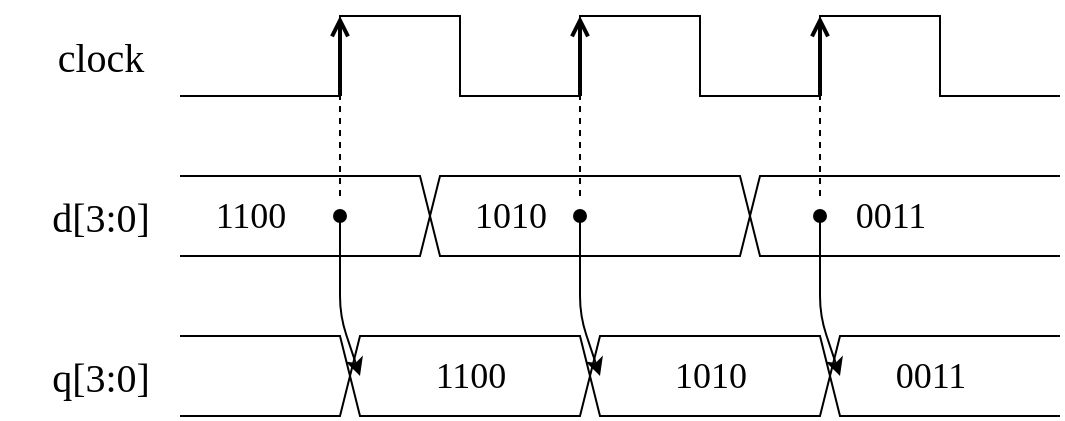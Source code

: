 <mxfile>
    <diagram id="DEDVgENWdLserOj1I3qW" name="ページ1">
        <mxGraphModel dx="1741" dy="454" grid="1" gridSize="10" guides="1" tooltips="1" connect="1" arrows="1" fold="1" page="1" pageScale="1" pageWidth="827" pageHeight="1169" math="0" shadow="0">
            <root>
                <mxCell id="0"/>
                <mxCell id="1" parent="0"/>
                <mxCell id="2" value="" style="endArrow=none;html=1;rounded=0;curved=0;" edge="1" parent="1">
                    <mxGeometry width="50" height="50" relative="1" as="geometry">
                        <mxPoint x="80" y="280" as="sourcePoint"/>
                        <mxPoint x="520" y="280" as="targetPoint"/>
                        <Array as="points">
                            <mxPoint x="160" y="280"/>
                            <mxPoint x="160" y="240"/>
                            <mxPoint x="220" y="240"/>
                            <mxPoint x="220" y="280"/>
                            <mxPoint x="280" y="280"/>
                            <mxPoint x="280" y="240"/>
                            <mxPoint x="340" y="240"/>
                            <mxPoint x="340" y="280"/>
                            <mxPoint x="400" y="280"/>
                            <mxPoint x="400" y="240"/>
                            <mxPoint x="460" y="240"/>
                            <mxPoint x="460" y="280"/>
                        </Array>
                    </mxGeometry>
                </mxCell>
                <mxCell id="3" value="clock" style="text;html=1;align=center;verticalAlign=middle;resizable=0;points=[];autosize=1;strokeColor=none;fillColor=none;fontFamily=Lucida Console;fontSize=20;" vertex="1" parent="1">
                    <mxGeometry y="240" width="80" height="40" as="geometry"/>
                </mxCell>
                <mxCell id="4" value="" style="endArrow=none;html=1;rounded=0;curved=0;" edge="1" parent="1">
                    <mxGeometry width="50" height="50" relative="1" as="geometry">
                        <mxPoint x="80" y="320" as="sourcePoint"/>
                        <mxPoint x="520" y="320" as="targetPoint"/>
                        <Array as="points">
                            <mxPoint x="200" y="320"/>
                            <mxPoint x="210" y="360"/>
                            <mxPoint x="360" y="360"/>
                            <mxPoint x="370" y="320"/>
                        </Array>
                    </mxGeometry>
                </mxCell>
                <mxCell id="5" value="" style="endArrow=none;html=1;rounded=0;curved=0;" edge="1" parent="1">
                    <mxGeometry width="50" height="50" relative="1" as="geometry">
                        <mxPoint x="80" y="360" as="sourcePoint"/>
                        <mxPoint x="520" y="360" as="targetPoint"/>
                        <Array as="points">
                            <mxPoint x="200" y="360"/>
                            <mxPoint x="210" y="320"/>
                            <mxPoint x="360" y="320"/>
                            <mxPoint x="370" y="360"/>
                        </Array>
                    </mxGeometry>
                </mxCell>
                <mxCell id="6" value="d[3:0]" style="text;html=1;align=center;verticalAlign=middle;resizable=0;points=[];autosize=1;strokeColor=none;fillColor=none;fontFamily=Lucida Console;fontSize=20;" vertex="1" parent="1">
                    <mxGeometry x="-10" y="320" width="100" height="40" as="geometry"/>
                </mxCell>
                <mxCell id="7" value="q[3:0]" style="text;html=1;align=center;verticalAlign=middle;resizable=0;points=[];autosize=1;strokeColor=none;fillColor=none;fontFamily=Lucida Console;fontSize=20;" vertex="1" parent="1">
                    <mxGeometry x="-10" y="400" width="100" height="40" as="geometry"/>
                </mxCell>
                <mxCell id="8" value="" style="endArrow=none;html=1;rounded=0;curved=0;" edge="1" parent="1">
                    <mxGeometry width="50" height="50" relative="1" as="geometry">
                        <mxPoint x="80" y="400" as="sourcePoint"/>
                        <mxPoint x="520" y="440" as="targetPoint"/>
                        <Array as="points">
                            <mxPoint x="160" y="400"/>
                            <mxPoint x="170" y="440"/>
                            <mxPoint x="280" y="440"/>
                            <mxPoint x="290" y="400"/>
                            <mxPoint x="400" y="400"/>
                            <mxPoint x="410" y="440"/>
                        </Array>
                    </mxGeometry>
                </mxCell>
                <mxCell id="9" value="" style="endArrow=none;html=1;rounded=0;curved=0;" edge="1" parent="1">
                    <mxGeometry width="50" height="50" relative="1" as="geometry">
                        <mxPoint x="80" y="440" as="sourcePoint"/>
                        <mxPoint x="520" y="400" as="targetPoint"/>
                        <Array as="points">
                            <mxPoint x="160" y="440"/>
                            <mxPoint x="170" y="400"/>
                            <mxPoint x="280" y="400"/>
                            <mxPoint x="290" y="440"/>
                            <mxPoint x="400" y="440"/>
                            <mxPoint x="410" y="400"/>
                        </Array>
                    </mxGeometry>
                </mxCell>
                <mxCell id="10" value="" style="endArrow=open;html=1;endFill=0;strokeWidth=2;" edge="1" parent="1">
                    <mxGeometry width="50" height="50" relative="1" as="geometry">
                        <mxPoint x="160" y="280" as="sourcePoint"/>
                        <mxPoint x="160" y="240" as="targetPoint"/>
                    </mxGeometry>
                </mxCell>
                <mxCell id="11" value="" style="endArrow=open;html=1;endFill=0;strokeWidth=2;" edge="1" parent="1">
                    <mxGeometry width="50" height="50" relative="1" as="geometry">
                        <mxPoint x="280" y="280" as="sourcePoint"/>
                        <mxPoint x="280" y="240" as="targetPoint"/>
                    </mxGeometry>
                </mxCell>
                <mxCell id="12" value="" style="endArrow=open;html=1;endFill=0;strokeWidth=2;" edge="1" parent="1">
                    <mxGeometry width="50" height="50" relative="1" as="geometry">
                        <mxPoint x="400" y="280" as="sourcePoint"/>
                        <mxPoint x="400" y="240" as="targetPoint"/>
                    </mxGeometry>
                </mxCell>
                <mxCell id="13" value="1100" style="text;html=1;align=center;verticalAlign=middle;resizable=0;points=[];autosize=1;strokeColor=none;fillColor=none;fontFamily=Lucida Console;fontSize=18;" vertex="1" parent="1">
                    <mxGeometry x="80" y="320" width="70" height="40" as="geometry"/>
                </mxCell>
                <mxCell id="14" value="" style="endArrow=classic;html=1;startArrow=oval;startFill=1;" edge="1" parent="1">
                    <mxGeometry width="50" height="50" relative="1" as="geometry">
                        <mxPoint x="160" y="340" as="sourcePoint"/>
                        <mxPoint x="170" y="420" as="targetPoint"/>
                        <Array as="points">
                            <mxPoint x="160" y="390"/>
                        </Array>
                    </mxGeometry>
                </mxCell>
                <mxCell id="16" value="" style="endArrow=none;dashed=1;html=1;" edge="1" parent="1">
                    <mxGeometry width="50" height="50" relative="1" as="geometry">
                        <mxPoint x="160" y="330" as="sourcePoint"/>
                        <mxPoint x="160" y="280" as="targetPoint"/>
                    </mxGeometry>
                </mxCell>
                <mxCell id="17" value="1100" style="text;html=1;align=center;verticalAlign=middle;resizable=0;points=[];autosize=1;strokeColor=none;fillColor=none;fontFamily=Lucida Console;fontSize=18;" vertex="1" parent="1">
                    <mxGeometry x="190" y="400" width="70" height="40" as="geometry"/>
                </mxCell>
                <mxCell id="18" value="1010" style="text;html=1;align=center;verticalAlign=middle;resizable=0;points=[];autosize=1;strokeColor=none;fillColor=none;fontFamily=Lucida Console;fontSize=18;" vertex="1" parent="1">
                    <mxGeometry x="210" y="320" width="70" height="40" as="geometry"/>
                </mxCell>
                <mxCell id="19" value="" style="endArrow=classic;html=1;startArrow=oval;startFill=1;" edge="1" parent="1">
                    <mxGeometry width="50" height="50" relative="1" as="geometry">
                        <mxPoint x="280" y="340" as="sourcePoint"/>
                        <mxPoint x="290" y="420" as="targetPoint"/>
                        <Array as="points">
                            <mxPoint x="280" y="390"/>
                        </Array>
                    </mxGeometry>
                </mxCell>
                <mxCell id="20" value="" style="endArrow=none;dashed=1;html=1;" edge="1" parent="1">
                    <mxGeometry width="50" height="50" relative="1" as="geometry">
                        <mxPoint x="280" y="330" as="sourcePoint"/>
                        <mxPoint x="280" y="280" as="targetPoint"/>
                    </mxGeometry>
                </mxCell>
                <mxCell id="21" value="" style="endArrow=classic;html=1;startArrow=oval;startFill=1;" edge="1" parent="1">
                    <mxGeometry width="50" height="50" relative="1" as="geometry">
                        <mxPoint x="400" y="340" as="sourcePoint"/>
                        <mxPoint x="410" y="420" as="targetPoint"/>
                        <Array as="points">
                            <mxPoint x="400" y="390"/>
                        </Array>
                    </mxGeometry>
                </mxCell>
                <mxCell id="22" value="1010" style="text;html=1;align=center;verticalAlign=middle;resizable=0;points=[];autosize=1;strokeColor=none;fillColor=none;fontFamily=Lucida Console;fontSize=18;" vertex="1" parent="1">
                    <mxGeometry x="310" y="400" width="70" height="40" as="geometry"/>
                </mxCell>
                <mxCell id="23" value="0011" style="text;html=1;align=center;verticalAlign=middle;resizable=0;points=[];autosize=1;strokeColor=none;fillColor=none;fontFamily=Lucida Console;fontSize=18;" vertex="1" parent="1">
                    <mxGeometry x="400" y="320" width="70" height="40" as="geometry"/>
                </mxCell>
                <mxCell id="24" value="0011" style="text;html=1;align=center;verticalAlign=middle;resizable=0;points=[];autosize=1;strokeColor=none;fillColor=none;fontFamily=Lucida Console;fontSize=18;" vertex="1" parent="1">
                    <mxGeometry x="420" y="400" width="70" height="40" as="geometry"/>
                </mxCell>
                <mxCell id="25" value="" style="endArrow=none;dashed=1;html=1;" edge="1" parent="1">
                    <mxGeometry width="50" height="50" relative="1" as="geometry">
                        <mxPoint x="400" y="330" as="sourcePoint"/>
                        <mxPoint x="400" y="280" as="targetPoint"/>
                    </mxGeometry>
                </mxCell>
            </root>
        </mxGraphModel>
    </diagram>
</mxfile>